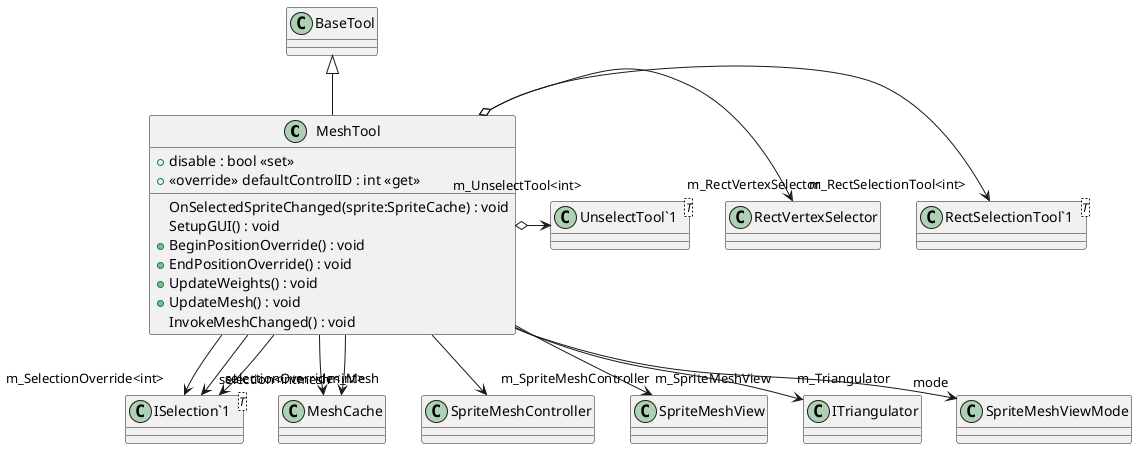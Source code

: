 @startuml
class MeshTool {
    + disable : bool <<set>>
    + <<override>> defaultControlID : int <<get>>
    OnSelectedSpriteChanged(sprite:SpriteCache) : void
    SetupGUI() : void
    + BeginPositionOverride() : void
    + EndPositionOverride() : void
    + UpdateWeights() : void
    + UpdateMesh() : void
    InvokeMeshChanged() : void
}
class "ISelection`1"<T> {
}
class "RectSelectionTool`1"<T> {
}
class "UnselectTool`1"<T> {
}
BaseTool <|-- MeshTool
MeshTool --> "m_Mesh" MeshCache
MeshTool --> "m_SelectionOverride<int>" "ISelection`1"
MeshTool --> "m_SpriteMeshController" SpriteMeshController
MeshTool --> "m_SpriteMeshView" SpriteMeshView
MeshTool o-> "m_RectSelectionTool<int>" "RectSelectionTool`1"
MeshTool o-> "m_RectVertexSelector" RectVertexSelector
MeshTool o-> "m_UnselectTool<int>" "UnselectTool`1"
MeshTool --> "m_Triangulator" ITriangulator
MeshTool --> "mesh" MeshCache
MeshTool --> "mode" SpriteMeshViewMode
MeshTool --> "selectionOverride<int>" "ISelection`1"
MeshTool --> "selection<int>" "ISelection`1"
@enduml
